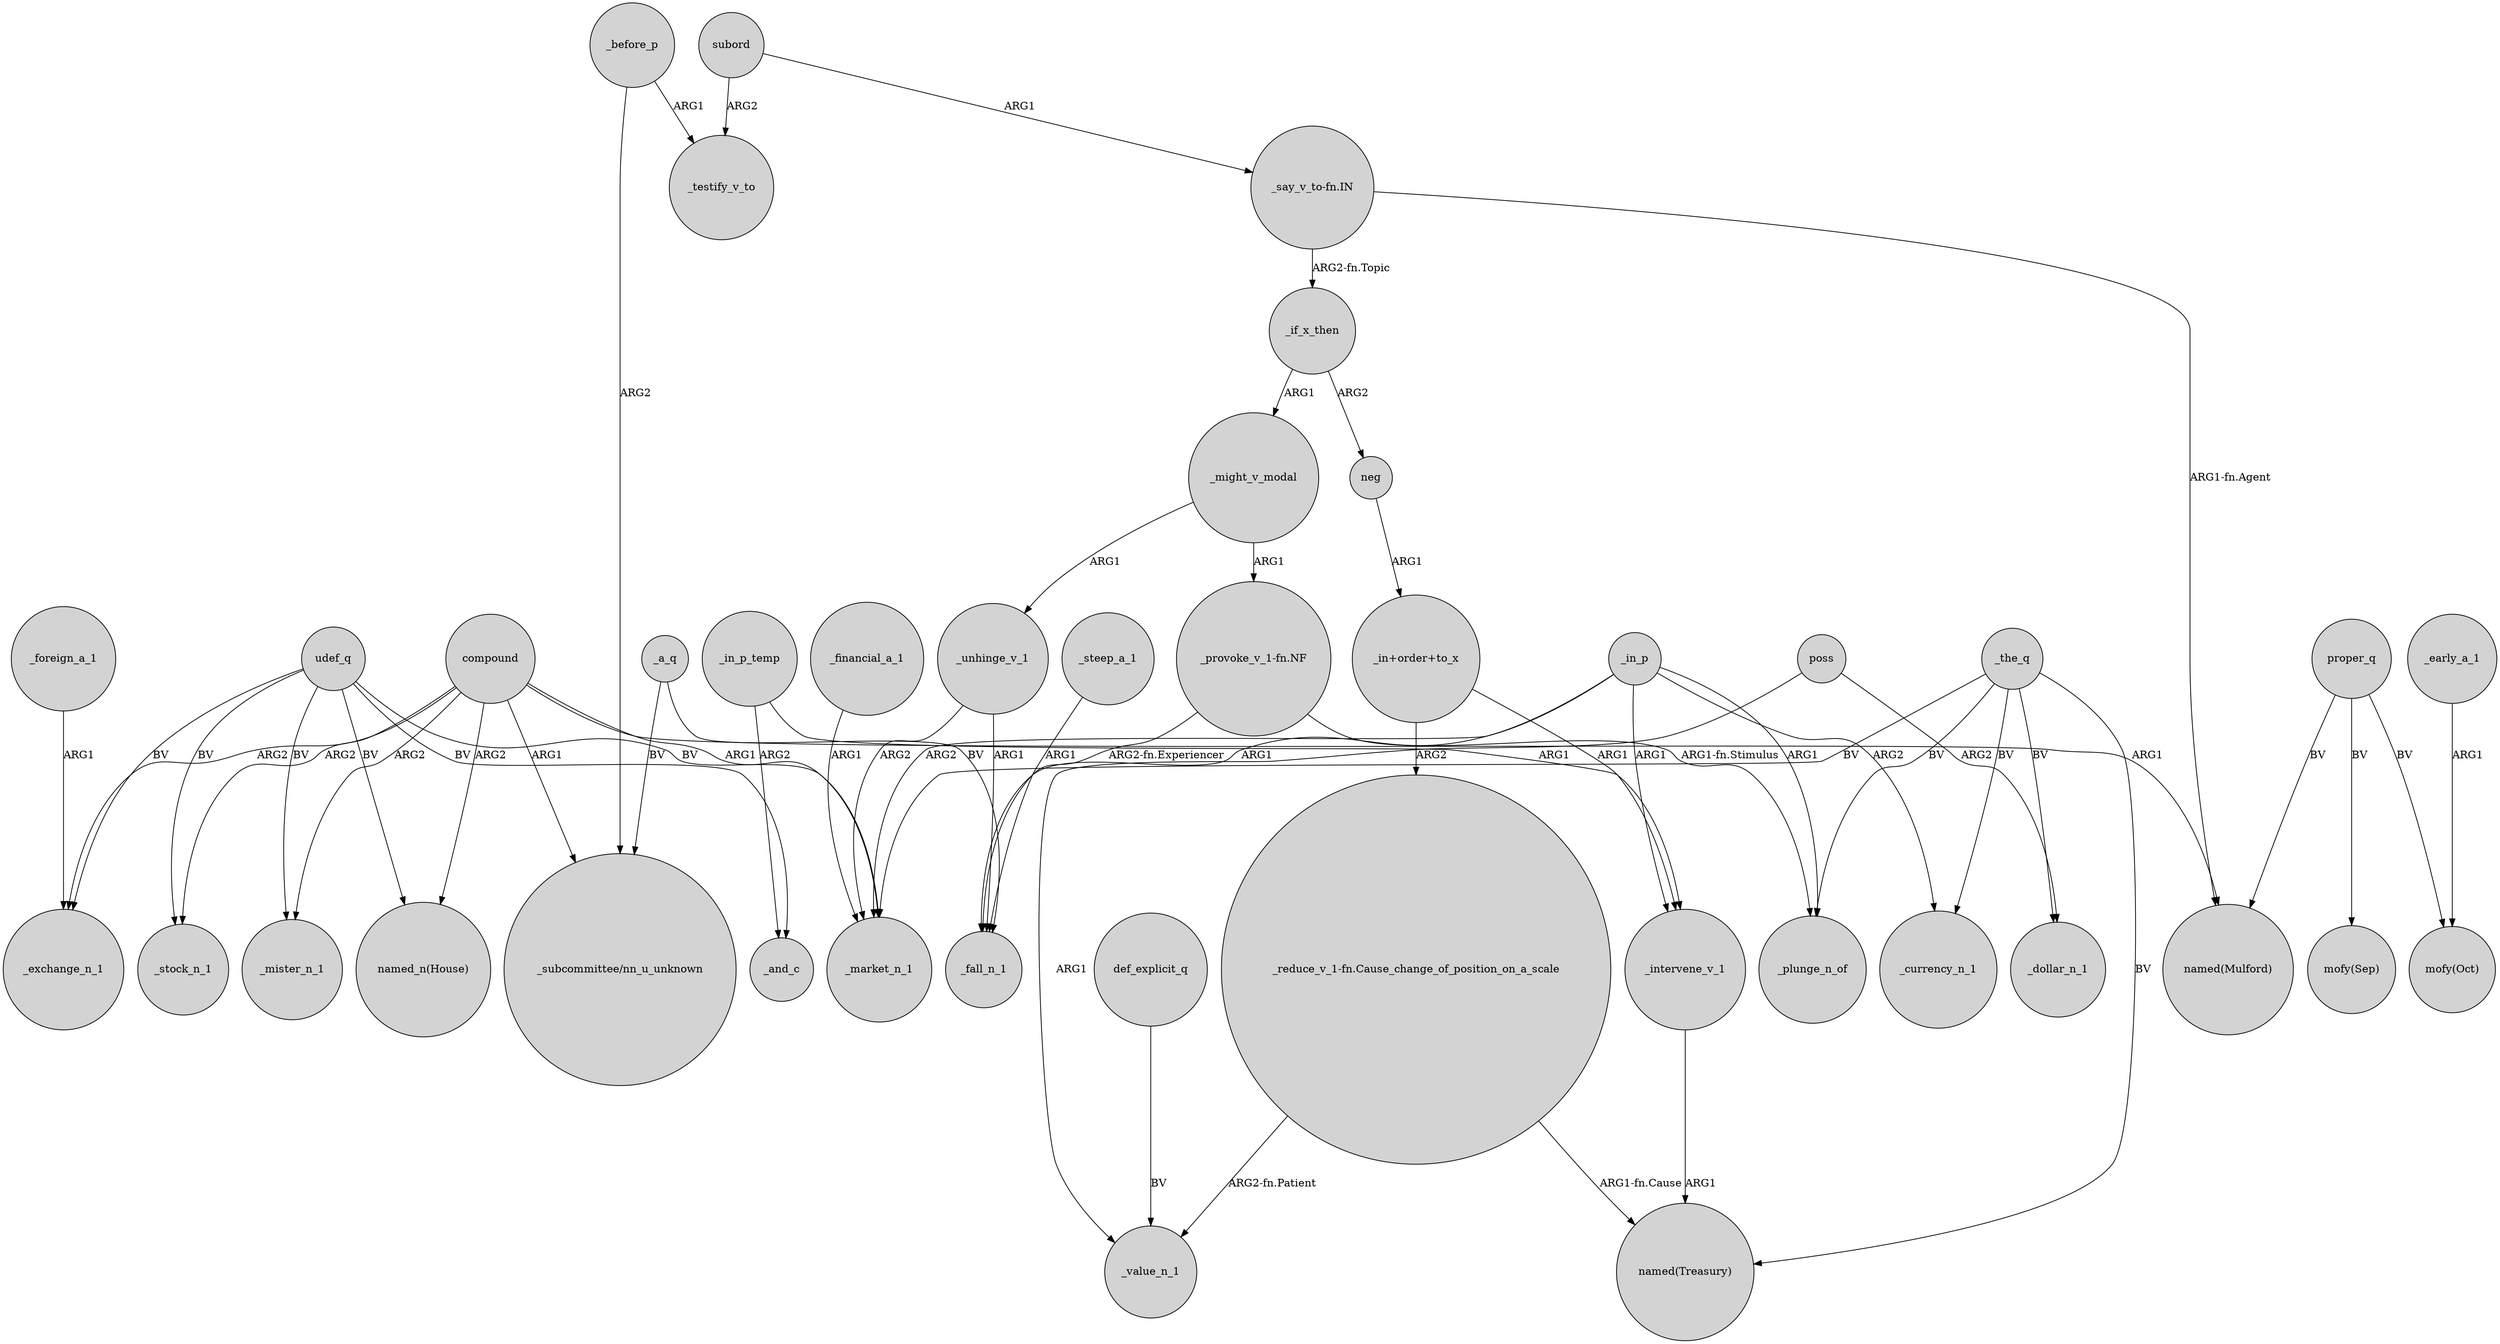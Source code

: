 digraph {
	node [shape=circle style=filled]
	udef_q -> "named_n(House)" [label=BV]
	def_explicit_q -> _value_n_1 [label=BV]
	_a_q -> _fall_n_1 [label=BV]
	"_say_v_to-fn.IN" -> _if_x_then [label="ARG2-fn.Topic"]
	"_in+order+to_x" -> "_reduce_v_1-fn.Cause_change_of_position_on_a_scale" [label=ARG2]
	_in_p -> _plunge_n_of [label=ARG1]
	_foreign_a_1 -> _exchange_n_1 [label=ARG1]
	_intervene_v_1 -> "named(Treasury)" [label=ARG1]
	compound -> _mister_n_1 [label=ARG2]
	neg -> "_in+order+to_x" [label=ARG1]
	udef_q -> _mister_n_1 [label=BV]
	_the_q -> _dollar_n_1 [label=BV]
	subord -> "_say_v_to-fn.IN" [label=ARG1]
	proper_q -> "mofy(Oct)" [label=BV]
	udef_q -> _market_n_1 [label=BV]
	proper_q -> "mofy(Sep)" [label=BV]
	poss -> _dollar_n_1 [label=ARG2]
	"_reduce_v_1-fn.Cause_change_of_position_on_a_scale" -> _value_n_1 [label="ARG2-fn.Patient"]
	_might_v_modal -> "_provoke_v_1-fn.NF" [label=ARG1]
	"_in+order+to_x" -> _intervene_v_1 [label=ARG1]
	poss -> _value_n_1 [label=ARG1]
	compound -> _exchange_n_1 [label=ARG2]
	_in_p -> _fall_n_1 [label=ARG1]
	_if_x_then -> _might_v_modal [label=ARG1]
	_the_q -> _plunge_n_of [label=BV]
	_if_x_then -> neg [label=ARG2]
	_unhinge_v_1 -> _market_n_1 [label=ARG2]
	_in_p -> _intervene_v_1 [label=ARG1]
	compound -> _stock_n_1 [label=ARG2]
	_before_p -> _testify_v_to [label=ARG1]
	_financial_a_1 -> _market_n_1 [label=ARG1]
	"_reduce_v_1-fn.Cause_change_of_position_on_a_scale" -> "named(Treasury)" [label="ARG1-fn.Cause"]
	_a_q -> "_subcommittee/nn_u_unknown" [label=BV]
	udef_q -> _stock_n_1 [label=BV]
	proper_q -> "named(Mulford)" [label=BV]
	_steep_a_1 -> _fall_n_1 [label=ARG1]
	_in_p -> _currency_n_1 [label=ARG2]
	_might_v_modal -> _unhinge_v_1 [label=ARG1]
	compound -> "named(Mulford)" [label=ARG1]
	_in_p_temp -> _and_c [label=ARG2]
	compound -> "named_n(House)" [label=ARG2]
	_in_p_temp -> _intervene_v_1 [label=ARG1]
	_the_q -> "named(Treasury)" [label=BV]
	"_provoke_v_1-fn.NF" -> _fall_n_1 [label="ARG2-fn.Experiencer"]
	_in_p -> _market_n_1 [label=ARG2]
	_unhinge_v_1 -> _fall_n_1 [label=ARG1]
	_early_a_1 -> "mofy(Oct)" [label=ARG1]
	_the_q -> _currency_n_1 [label=BV]
	compound -> _market_n_1 [label=ARG1]
	udef_q -> _exchange_n_1 [label=BV]
	"_provoke_v_1-fn.NF" -> _plunge_n_of [label="ARG1-fn.Stimulus"]
	_the_q -> _market_n_1 [label=BV]
	_before_p -> "_subcommittee/nn_u_unknown" [label=ARG2]
	udef_q -> _and_c [label=BV]
	"_say_v_to-fn.IN" -> "named(Mulford)" [label="ARG1-fn.Agent"]
	compound -> "_subcommittee/nn_u_unknown" [label=ARG1]
	subord -> _testify_v_to [label=ARG2]
}
